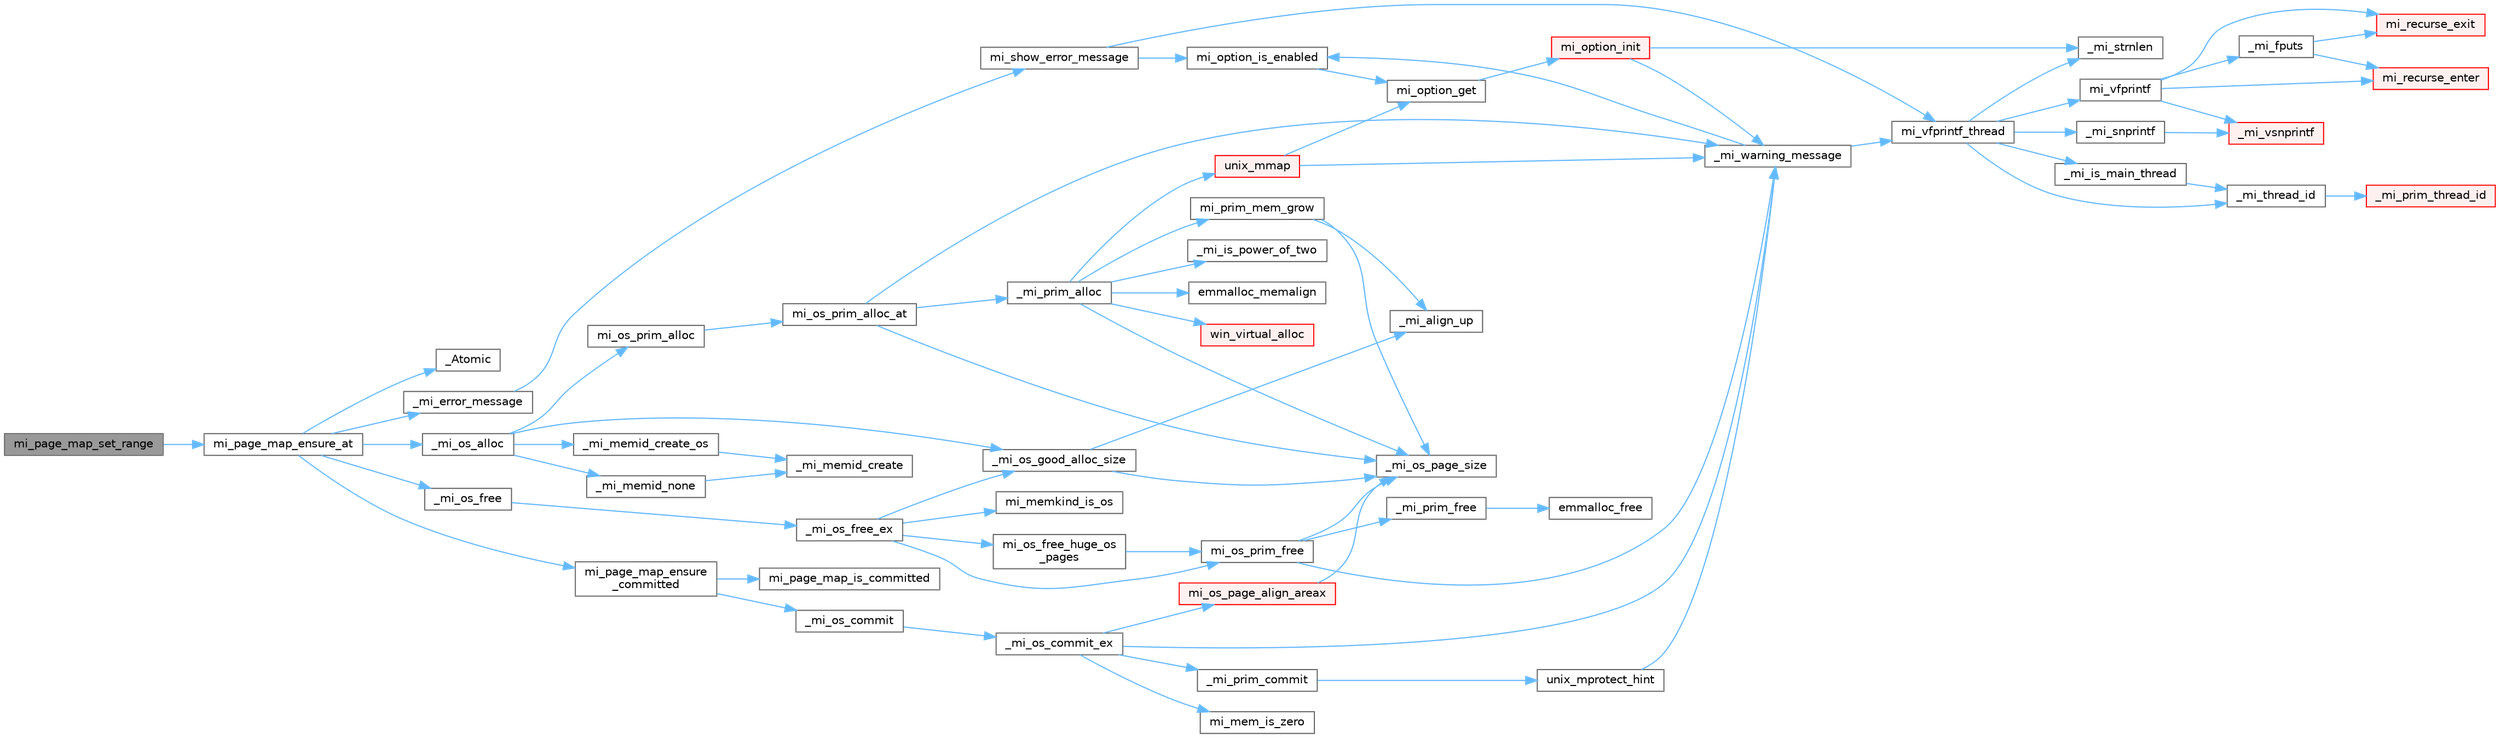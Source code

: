 digraph "mi_page_map_set_range"
{
 // LATEX_PDF_SIZE
  bgcolor="transparent";
  edge [fontname=Helvetica,fontsize=10,labelfontname=Helvetica,labelfontsize=10];
  node [fontname=Helvetica,fontsize=10,shape=box,height=0.2,width=0.4];
  rankdir="LR";
  Node1 [id="Node000001",label="mi_page_map_set_range",height=0.2,width=0.4,color="gray40", fillcolor="grey60", style="filled", fontcolor="black",tooltip=" "];
  Node1 -> Node2 [id="edge1_Node000001_Node000002",color="steelblue1",style="solid",tooltip=" "];
  Node2 [id="Node000002",label="mi_page_map_ensure_at",height=0.2,width=0.4,color="grey40", fillcolor="white", style="filled",URL="$page-map_8c.html#a902d272cc23dc562664afd16b7789d47",tooltip=" "];
  Node2 -> Node3 [id="edge2_Node000002_Node000003",color="steelblue1",style="solid",tooltip=" "];
  Node3 [id="Node000003",label="_Atomic",height=0.2,width=0.4,color="grey40", fillcolor="white", style="filled",URL="$page-map_8c.html#a42ccb1dd40e7bab08278019bda752004",tooltip=" "];
  Node2 -> Node4 [id="edge3_Node000002_Node000004",color="steelblue1",style="solid",tooltip=" "];
  Node4 [id="Node000004",label="_mi_error_message",height=0.2,width=0.4,color="grey40", fillcolor="white", style="filled",URL="$options_8c.html#a2bebc073bcaac71658e57bb260c2e426",tooltip=" "];
  Node4 -> Node5 [id="edge4_Node000004_Node000005",color="steelblue1",style="solid",tooltip=" "];
  Node5 [id="Node000005",label="mi_show_error_message",height=0.2,width=0.4,color="grey40", fillcolor="white", style="filled",URL="$options_8c.html#a025f32c63014753e87fd7a579d2bb8aa",tooltip=" "];
  Node5 -> Node6 [id="edge5_Node000005_Node000006",color="steelblue1",style="solid",tooltip=" "];
  Node6 [id="Node000006",label="mi_option_is_enabled",height=0.2,width=0.4,color="grey40", fillcolor="white", style="filled",URL="$group__options.html#ga459ad98f18b3fc9275474807fe0ca188",tooltip=" "];
  Node6 -> Node7 [id="edge6_Node000006_Node000007",color="steelblue1",style="solid",tooltip=" "];
  Node7 [id="Node000007",label="mi_option_get",height=0.2,width=0.4,color="grey40", fillcolor="white", style="filled",URL="$group__options.html#ga7e8af195cc81d3fa64ccf2662caa565a",tooltip=" "];
  Node7 -> Node8 [id="edge7_Node000007_Node000008",color="steelblue1",style="solid",tooltip=" "];
  Node8 [id="Node000008",label="mi_option_init",height=0.2,width=0.4,color="red", fillcolor="#FFF0F0", style="filled",URL="$options_8c.html#a61970c5b942f29a5dea8a39742421cfe",tooltip=" "];
  Node8 -> Node16 [id="edge8_Node000008_Node000016",color="steelblue1",style="solid",tooltip=" "];
  Node16 [id="Node000016",label="_mi_strnlen",height=0.2,width=0.4,color="grey40", fillcolor="white", style="filled",URL="$libc_8c.html#ae8577fe0d9bbe3fb90d2169caa1af943",tooltip=" "];
  Node8 -> Node19 [id="edge9_Node000008_Node000019",color="steelblue1",style="solid",tooltip=" "];
  Node19 [id="Node000019",label="_mi_warning_message",height=0.2,width=0.4,color="grey40", fillcolor="white", style="filled",URL="$options_8c.html#ac253cac2ca24fb63be7f4937ac620dc4",tooltip=" "];
  Node19 -> Node6 [id="edge10_Node000019_Node000006",color="steelblue1",style="solid",tooltip=" "];
  Node19 -> Node20 [id="edge11_Node000019_Node000020",color="steelblue1",style="solid",tooltip=" "];
  Node20 [id="Node000020",label="mi_vfprintf_thread",height=0.2,width=0.4,color="grey40", fillcolor="white", style="filled",URL="$options_8c.html#a4af8263c139d04a876914f39024a7424",tooltip=" "];
  Node20 -> Node21 [id="edge12_Node000020_Node000021",color="steelblue1",style="solid",tooltip=" "];
  Node21 [id="Node000021",label="_mi_is_main_thread",height=0.2,width=0.4,color="grey40", fillcolor="white", style="filled",URL="$_e_a_s_t_l_2packages_2mimalloc_2src_2init_8c.html#a008e0a28e7c86b15a04094d595e2c327",tooltip=" "];
  Node21 -> Node22 [id="edge13_Node000021_Node000022",color="steelblue1",style="solid",tooltip=" "];
  Node22 [id="Node000022",label="_mi_thread_id",height=0.2,width=0.4,color="grey40", fillcolor="white", style="filled",URL="$_e_a_s_t_l_2packages_2mimalloc_2src_2init_8c.html#a43068a36d7dea6ccf1e3558a27e22993",tooltip=" "];
  Node22 -> Node23 [id="edge14_Node000022_Node000023",color="steelblue1",style="solid",tooltip=" "];
  Node23 [id="Node000023",label="_mi_prim_thread_id",height=0.2,width=0.4,color="red", fillcolor="#FFF0F0", style="filled",URL="$prim_8h.html#a3875c92cbb791d0a7c69bc1fd2df6804",tooltip=" "];
  Node20 -> Node25 [id="edge15_Node000020_Node000025",color="steelblue1",style="solid",tooltip=" "];
  Node25 [id="Node000025",label="_mi_snprintf",height=0.2,width=0.4,color="grey40", fillcolor="white", style="filled",URL="$libc_8c.html#a6c2f4673e3317f332571bc1bec18c49b",tooltip=" "];
  Node25 -> Node26 [id="edge16_Node000025_Node000026",color="steelblue1",style="solid",tooltip=" "];
  Node26 [id="Node000026",label="_mi_vsnprintf",height=0.2,width=0.4,color="red", fillcolor="#FFF0F0", style="filled",URL="$libc_8c.html#a8991188606f00dc8665aa14d8e7dab83",tooltip=" "];
  Node20 -> Node16 [id="edge17_Node000020_Node000016",color="steelblue1",style="solid",tooltip=" "];
  Node20 -> Node22 [id="edge18_Node000020_Node000022",color="steelblue1",style="solid",tooltip=" "];
  Node20 -> Node32 [id="edge19_Node000020_Node000032",color="steelblue1",style="solid",tooltip=" "];
  Node32 [id="Node000032",label="mi_vfprintf",height=0.2,width=0.4,color="grey40", fillcolor="white", style="filled",URL="$options_8c.html#a1f31f62f178fb5309451aa44c8d25327",tooltip=" "];
  Node32 -> Node33 [id="edge20_Node000032_Node000033",color="steelblue1",style="solid",tooltip=" "];
  Node33 [id="Node000033",label="_mi_fputs",height=0.2,width=0.4,color="grey40", fillcolor="white", style="filled",URL="$options_8c.html#a74eecad8676654f59f427a84ccc5c19d",tooltip=" "];
  Node33 -> Node34 [id="edge21_Node000033_Node000034",color="steelblue1",style="solid",tooltip=" "];
  Node34 [id="Node000034",label="mi_recurse_enter",height=0.2,width=0.4,color="red", fillcolor="#FFF0F0", style="filled",URL="$options_8c.html#a1fdb7bd3b10624ddeabe0988c52a1285",tooltip=" "];
  Node33 -> Node35 [id="edge22_Node000033_Node000035",color="steelblue1",style="solid",tooltip=" "];
  Node35 [id="Node000035",label="mi_recurse_exit",height=0.2,width=0.4,color="red", fillcolor="#FFF0F0", style="filled",URL="$options_8c.html#ae9c4fbdaa6fedca31b9c25dcb78112ae",tooltip=" "];
  Node32 -> Node26 [id="edge23_Node000032_Node000026",color="steelblue1",style="solid",tooltip=" "];
  Node32 -> Node34 [id="edge24_Node000032_Node000034",color="steelblue1",style="solid",tooltip=" "];
  Node32 -> Node35 [id="edge25_Node000032_Node000035",color="steelblue1",style="solid",tooltip=" "];
  Node5 -> Node20 [id="edge26_Node000005_Node000020",color="steelblue1",style="solid",tooltip=" "];
  Node2 -> Node41 [id="edge27_Node000002_Node000041",color="steelblue1",style="solid",tooltip=" "];
  Node41 [id="Node000041",label="_mi_os_alloc",height=0.2,width=0.4,color="grey40", fillcolor="white", style="filled",URL="$os_8c.html#adda37bbacbf064719f3398bc4c8de08f",tooltip=" "];
  Node41 -> Node42 [id="edge28_Node000041_Node000042",color="steelblue1",style="solid",tooltip=" "];
  Node42 [id="Node000042",label="_mi_memid_create_os",height=0.2,width=0.4,color="grey40", fillcolor="white", style="filled",URL="$_e_a_s_t_l_2packages_2mimalloc_2include_2mimalloc_2internal_8h.html#a09383ef9229fc236d59aadf1acc9268c",tooltip=" "];
  Node42 -> Node43 [id="edge29_Node000042_Node000043",color="steelblue1",style="solid",tooltip=" "];
  Node43 [id="Node000043",label="_mi_memid_create",height=0.2,width=0.4,color="grey40", fillcolor="white", style="filled",URL="$_e_a_s_t_l_2packages_2mimalloc_2include_2mimalloc_2internal_8h.html#a666352100ead3b22c4cd8ac803b1b1f8",tooltip=" "];
  Node41 -> Node44 [id="edge30_Node000041_Node000044",color="steelblue1",style="solid",tooltip=" "];
  Node44 [id="Node000044",label="_mi_memid_none",height=0.2,width=0.4,color="grey40", fillcolor="white", style="filled",URL="$_e_a_s_t_l_2packages_2mimalloc_2include_2mimalloc_2internal_8h.html#a130091d8591ac82c587dace216eca4d2",tooltip=" "];
  Node44 -> Node43 [id="edge31_Node000044_Node000043",color="steelblue1",style="solid",tooltip=" "];
  Node41 -> Node45 [id="edge32_Node000041_Node000045",color="steelblue1",style="solid",tooltip=" "];
  Node45 [id="Node000045",label="_mi_os_good_alloc_size",height=0.2,width=0.4,color="grey40", fillcolor="white", style="filled",URL="$os_8c.html#aa30b56bf7b30da1c4f35323cfccce4f1",tooltip=" "];
  Node45 -> Node46 [id="edge33_Node000045_Node000046",color="steelblue1",style="solid",tooltip=" "];
  Node46 [id="Node000046",label="_mi_align_up",height=0.2,width=0.4,color="grey40", fillcolor="white", style="filled",URL="$_e_a_s_t_l_2packages_2mimalloc_2include_2mimalloc_2internal_8h.html#a7f35944d44d8a16365072023dd19e0da",tooltip=" "];
  Node45 -> Node47 [id="edge34_Node000045_Node000047",color="steelblue1",style="solid",tooltip=" "];
  Node47 [id="Node000047",label="_mi_os_page_size",height=0.2,width=0.4,color="grey40", fillcolor="white", style="filled",URL="$os_8c.html#a723e4c95209d4c6282b53317473e83d5",tooltip=" "];
  Node41 -> Node48 [id="edge35_Node000041_Node000048",color="steelblue1",style="solid",tooltip=" "];
  Node48 [id="Node000048",label="mi_os_prim_alloc",height=0.2,width=0.4,color="grey40", fillcolor="white", style="filled",URL="$os_8c.html#ac50f6ac4cacc85db44bcdfbe89f941b8",tooltip=" "];
  Node48 -> Node49 [id="edge36_Node000048_Node000049",color="steelblue1",style="solid",tooltip=" "];
  Node49 [id="Node000049",label="mi_os_prim_alloc_at",height=0.2,width=0.4,color="grey40", fillcolor="white", style="filled",URL="$os_8c.html#a9daeea34d1dbfa39bfbcdf8e8ba299b8",tooltip=" "];
  Node49 -> Node47 [id="edge37_Node000049_Node000047",color="steelblue1",style="solid",tooltip=" "];
  Node49 -> Node50 [id="edge38_Node000049_Node000050",color="steelblue1",style="solid",tooltip=" "];
  Node50 [id="Node000050",label="_mi_prim_alloc",height=0.2,width=0.4,color="grey40", fillcolor="white", style="filled",URL="$windows_2prim_8c.html#af6b664f566e88b730b416f6d7cc715ae",tooltip=" "];
  Node50 -> Node51 [id="edge39_Node000050_Node000051",color="steelblue1",style="solid",tooltip=" "];
  Node51 [id="Node000051",label="_mi_is_power_of_two",height=0.2,width=0.4,color="grey40", fillcolor="white", style="filled",URL="$_e_a_s_t_l_2packages_2mimalloc_2include_2mimalloc_2internal_8h.html#ac46068515202fb9642f6b2610836bd82",tooltip=" "];
  Node50 -> Node47 [id="edge40_Node000050_Node000047",color="steelblue1",style="solid",tooltip=" "];
  Node50 -> Node52 [id="edge41_Node000050_Node000052",color="steelblue1",style="solid",tooltip=" "];
  Node52 [id="Node000052",label="emmalloc_memalign",height=0.2,width=0.4,color="grey40", fillcolor="white", style="filled",URL="$emscripten_2prim_8c.html#af50474fbb7d12cdfb9ba0b89e194e9de",tooltip=" "];
  Node50 -> Node53 [id="edge42_Node000050_Node000053",color="steelblue1",style="solid",tooltip=" "];
  Node53 [id="Node000053",label="mi_prim_mem_grow",height=0.2,width=0.4,color="grey40", fillcolor="white", style="filled",URL="$wasi_2prim_8c.html#a7d1e0e37eca3738bd4601bf02fae415d",tooltip=" "];
  Node53 -> Node46 [id="edge43_Node000053_Node000046",color="steelblue1",style="solid",tooltip=" "];
  Node53 -> Node47 [id="edge44_Node000053_Node000047",color="steelblue1",style="solid",tooltip=" "];
  Node50 -> Node54 [id="edge45_Node000050_Node000054",color="steelblue1",style="solid",tooltip=" "];
  Node54 [id="Node000054",label="unix_mmap",height=0.2,width=0.4,color="red", fillcolor="#FFF0F0", style="filled",URL="$unix_2prim_8c.html#aa3051fdf833061d1d03f43ad2a30a05e",tooltip=" "];
  Node54 -> Node19 [id="edge46_Node000054_Node000019",color="steelblue1",style="solid",tooltip=" "];
  Node54 -> Node7 [id="edge47_Node000054_Node000007",color="steelblue1",style="solid",tooltip=" "];
  Node50 -> Node69 [id="edge48_Node000050_Node000069",color="steelblue1",style="solid",tooltip=" "];
  Node69 [id="Node000069",label="win_virtual_alloc",height=0.2,width=0.4,color="red", fillcolor="#FFF0F0", style="filled",URL="$windows_2prim_8c.html#ad7e3a7f9b3da019a259fc8cffe715793",tooltip=" "];
  Node49 -> Node19 [id="edge49_Node000049_Node000019",color="steelblue1",style="solid",tooltip=" "];
  Node2 -> Node75 [id="edge50_Node000002_Node000075",color="steelblue1",style="solid",tooltip=" "];
  Node75 [id="Node000075",label="_mi_os_free",height=0.2,width=0.4,color="grey40", fillcolor="white", style="filled",URL="$os_8c.html#aef12a26764ff4aae64a1df9116452428",tooltip=" "];
  Node75 -> Node76 [id="edge51_Node000075_Node000076",color="steelblue1",style="solid",tooltip=" "];
  Node76 [id="Node000076",label="_mi_os_free_ex",height=0.2,width=0.4,color="grey40", fillcolor="white", style="filled",URL="$os_8c.html#aeadf7a5475ecac072880a4c415d85c75",tooltip=" "];
  Node76 -> Node45 [id="edge52_Node000076_Node000045",color="steelblue1",style="solid",tooltip=" "];
  Node76 -> Node77 [id="edge53_Node000076_Node000077",color="steelblue1",style="solid",tooltip=" "];
  Node77 [id="Node000077",label="mi_memkind_is_os",height=0.2,width=0.4,color="grey40", fillcolor="white", style="filled",URL="$types_8h.html#a7b53315c793e6a0934fb369cfb0dc388",tooltip=" "];
  Node76 -> Node78 [id="edge54_Node000076_Node000078",color="steelblue1",style="solid",tooltip=" "];
  Node78 [id="Node000078",label="mi_os_free_huge_os\l_pages",height=0.2,width=0.4,color="grey40", fillcolor="white", style="filled",URL="$os_8c.html#aa0a58080699361b65ccbf1a97f99edee",tooltip=" "];
  Node78 -> Node79 [id="edge55_Node000078_Node000079",color="steelblue1",style="solid",tooltip=" "];
  Node79 [id="Node000079",label="mi_os_prim_free",height=0.2,width=0.4,color="grey40", fillcolor="white", style="filled",URL="$os_8c.html#a52be3cf3bbf0a792b75a16e6d8c54a6e",tooltip=" "];
  Node79 -> Node47 [id="edge56_Node000079_Node000047",color="steelblue1",style="solid",tooltip=" "];
  Node79 -> Node80 [id="edge57_Node000079_Node000080",color="steelblue1",style="solid",tooltip=" "];
  Node80 [id="Node000080",label="_mi_prim_free",height=0.2,width=0.4,color="grey40", fillcolor="white", style="filled",URL="$windows_2prim_8c.html#a709e08e93548cbede90a196d306ab4f9",tooltip=" "];
  Node80 -> Node81 [id="edge58_Node000080_Node000081",color="steelblue1",style="solid",tooltip=" "];
  Node81 [id="Node000081",label="emmalloc_free",height=0.2,width=0.4,color="grey40", fillcolor="white", style="filled",URL="$emscripten_2prim_8c.html#a169be1885e9023552b8bff191fc72768",tooltip=" "];
  Node79 -> Node19 [id="edge59_Node000079_Node000019",color="steelblue1",style="solid",tooltip=" "];
  Node76 -> Node79 [id="edge60_Node000076_Node000079",color="steelblue1",style="solid",tooltip=" "];
  Node2 -> Node82 [id="edge61_Node000002_Node000082",color="steelblue1",style="solid",tooltip=" "];
  Node82 [id="Node000082",label="mi_page_map_ensure\l_committed",height=0.2,width=0.4,color="grey40", fillcolor="white", style="filled",URL="$page-map_8c.html#ad88a09e9e1318e625ef9763489cd5789",tooltip=" "];
  Node82 -> Node83 [id="edge62_Node000082_Node000083",color="steelblue1",style="solid",tooltip=" "];
  Node83 [id="Node000083",label="_mi_os_commit",height=0.2,width=0.4,color="grey40", fillcolor="white", style="filled",URL="$os_8c.html#acef931ae1be3c3ddb6ee125a8267a84e",tooltip=" "];
  Node83 -> Node84 [id="edge63_Node000083_Node000084",color="steelblue1",style="solid",tooltip=" "];
  Node84 [id="Node000084",label="_mi_os_commit_ex",height=0.2,width=0.4,color="grey40", fillcolor="white", style="filled",URL="$os_8c.html#a3d62d4f2f8c54d1251323be446068194",tooltip=" "];
  Node84 -> Node85 [id="edge64_Node000084_Node000085",color="steelblue1",style="solid",tooltip=" "];
  Node85 [id="Node000085",label="_mi_prim_commit",height=0.2,width=0.4,color="grey40", fillcolor="white", style="filled",URL="$windows_2prim_8c.html#a723c63d8d2b51281ab1ef2bf7e7395d0",tooltip=" "];
  Node85 -> Node86 [id="edge65_Node000085_Node000086",color="steelblue1",style="solid",tooltip=" "];
  Node86 [id="Node000086",label="unix_mprotect_hint",height=0.2,width=0.4,color="grey40", fillcolor="white", style="filled",URL="$unix_2prim_8c.html#a7729d7cf0976d9e9fdc1d344d80e7d14",tooltip=" "];
  Node86 -> Node19 [id="edge66_Node000086_Node000019",color="steelblue1",style="solid",tooltip=" "];
  Node84 -> Node19 [id="edge67_Node000084_Node000019",color="steelblue1",style="solid",tooltip=" "];
  Node84 -> Node87 [id="edge68_Node000084_Node000087",color="steelblue1",style="solid",tooltip=" "];
  Node87 [id="Node000087",label="mi_mem_is_zero",height=0.2,width=0.4,color="grey40", fillcolor="white", style="filled",URL="$_e_a_s_t_l_2packages_2mimalloc_2include_2mimalloc_2internal_8h.html#a8391ae55dd6885bd38593f740fd349a4",tooltip=" "];
  Node84 -> Node88 [id="edge69_Node000084_Node000088",color="steelblue1",style="solid",tooltip=" "];
  Node88 [id="Node000088",label="mi_os_page_align_areax",height=0.2,width=0.4,color="red", fillcolor="#FFF0F0", style="filled",URL="$os_8c.html#a80d3a0cbc0a50873b1abc39077a6d77e",tooltip=" "];
  Node88 -> Node47 [id="edge70_Node000088_Node000047",color="steelblue1",style="solid",tooltip=" "];
  Node82 -> Node92 [id="edge71_Node000082_Node000092",color="steelblue1",style="solid",tooltip=" "];
  Node92 [id="Node000092",label="mi_page_map_is_committed",height=0.2,width=0.4,color="grey40", fillcolor="white", style="filled",URL="$page-map_8c.html#a271749b52471483dcfa20040df00277e",tooltip=" "];
}
